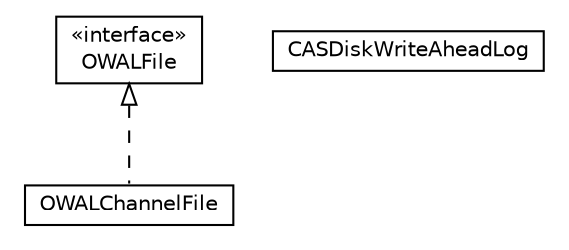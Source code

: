 #!/usr/local/bin/dot
#
# Class diagram 
# Generated by UMLGraph version R5_6-24-gf6e263 (http://www.umlgraph.org/)
#

digraph G {
	edge [fontname="Helvetica",fontsize=10,labelfontname="Helvetica",labelfontsize=10];
	node [fontname="Helvetica",fontsize=10,shape=plaintext];
	nodesep=0.25;
	ranksep=0.5;
	// com.orientechnologies.orient.core.storage.impl.local.paginated.wal.cas.OWALFile
	c310536 [label=<<table title="com.orientechnologies.orient.core.storage.impl.local.paginated.wal.cas.OWALFile" border="0" cellborder="1" cellspacing="0" cellpadding="2" port="p" href="./OWALFile.html">
		<tr><td><table border="0" cellspacing="0" cellpadding="1">
<tr><td align="center" balign="center"> &#171;interface&#187; </td></tr>
<tr><td align="center" balign="center"> OWALFile </td></tr>
		</table></td></tr>
		</table>>, URL="./OWALFile.html", fontname="Helvetica", fontcolor="black", fontsize=10.0];
	// com.orientechnologies.orient.core.storage.impl.local.paginated.wal.cas.OWALChannelFile
	c310537 [label=<<table title="com.orientechnologies.orient.core.storage.impl.local.paginated.wal.cas.OWALChannelFile" border="0" cellborder="1" cellspacing="0" cellpadding="2" port="p" href="./OWALChannelFile.html">
		<tr><td><table border="0" cellspacing="0" cellpadding="1">
<tr><td align="center" balign="center"> OWALChannelFile </td></tr>
		</table></td></tr>
		</table>>, URL="./OWALChannelFile.html", fontname="Helvetica", fontcolor="black", fontsize=10.0];
	// com.orientechnologies.orient.core.storage.impl.local.paginated.wal.cas.CASDiskWriteAheadLog
	c310538 [label=<<table title="com.orientechnologies.orient.core.storage.impl.local.paginated.wal.cas.CASDiskWriteAheadLog" border="0" cellborder="1" cellspacing="0" cellpadding="2" port="p" href="./CASDiskWriteAheadLog.html">
		<tr><td><table border="0" cellspacing="0" cellpadding="1">
<tr><td align="center" balign="center"> CASDiskWriteAheadLog </td></tr>
		</table></td></tr>
		</table>>, URL="./CASDiskWriteAheadLog.html", fontname="Helvetica", fontcolor="black", fontsize=10.0];
	//com.orientechnologies.orient.core.storage.impl.local.paginated.wal.cas.OWALChannelFile implements com.orientechnologies.orient.core.storage.impl.local.paginated.wal.cas.OWALFile
	c310536:p -> c310537:p [dir=back,arrowtail=empty,style=dashed];
}

